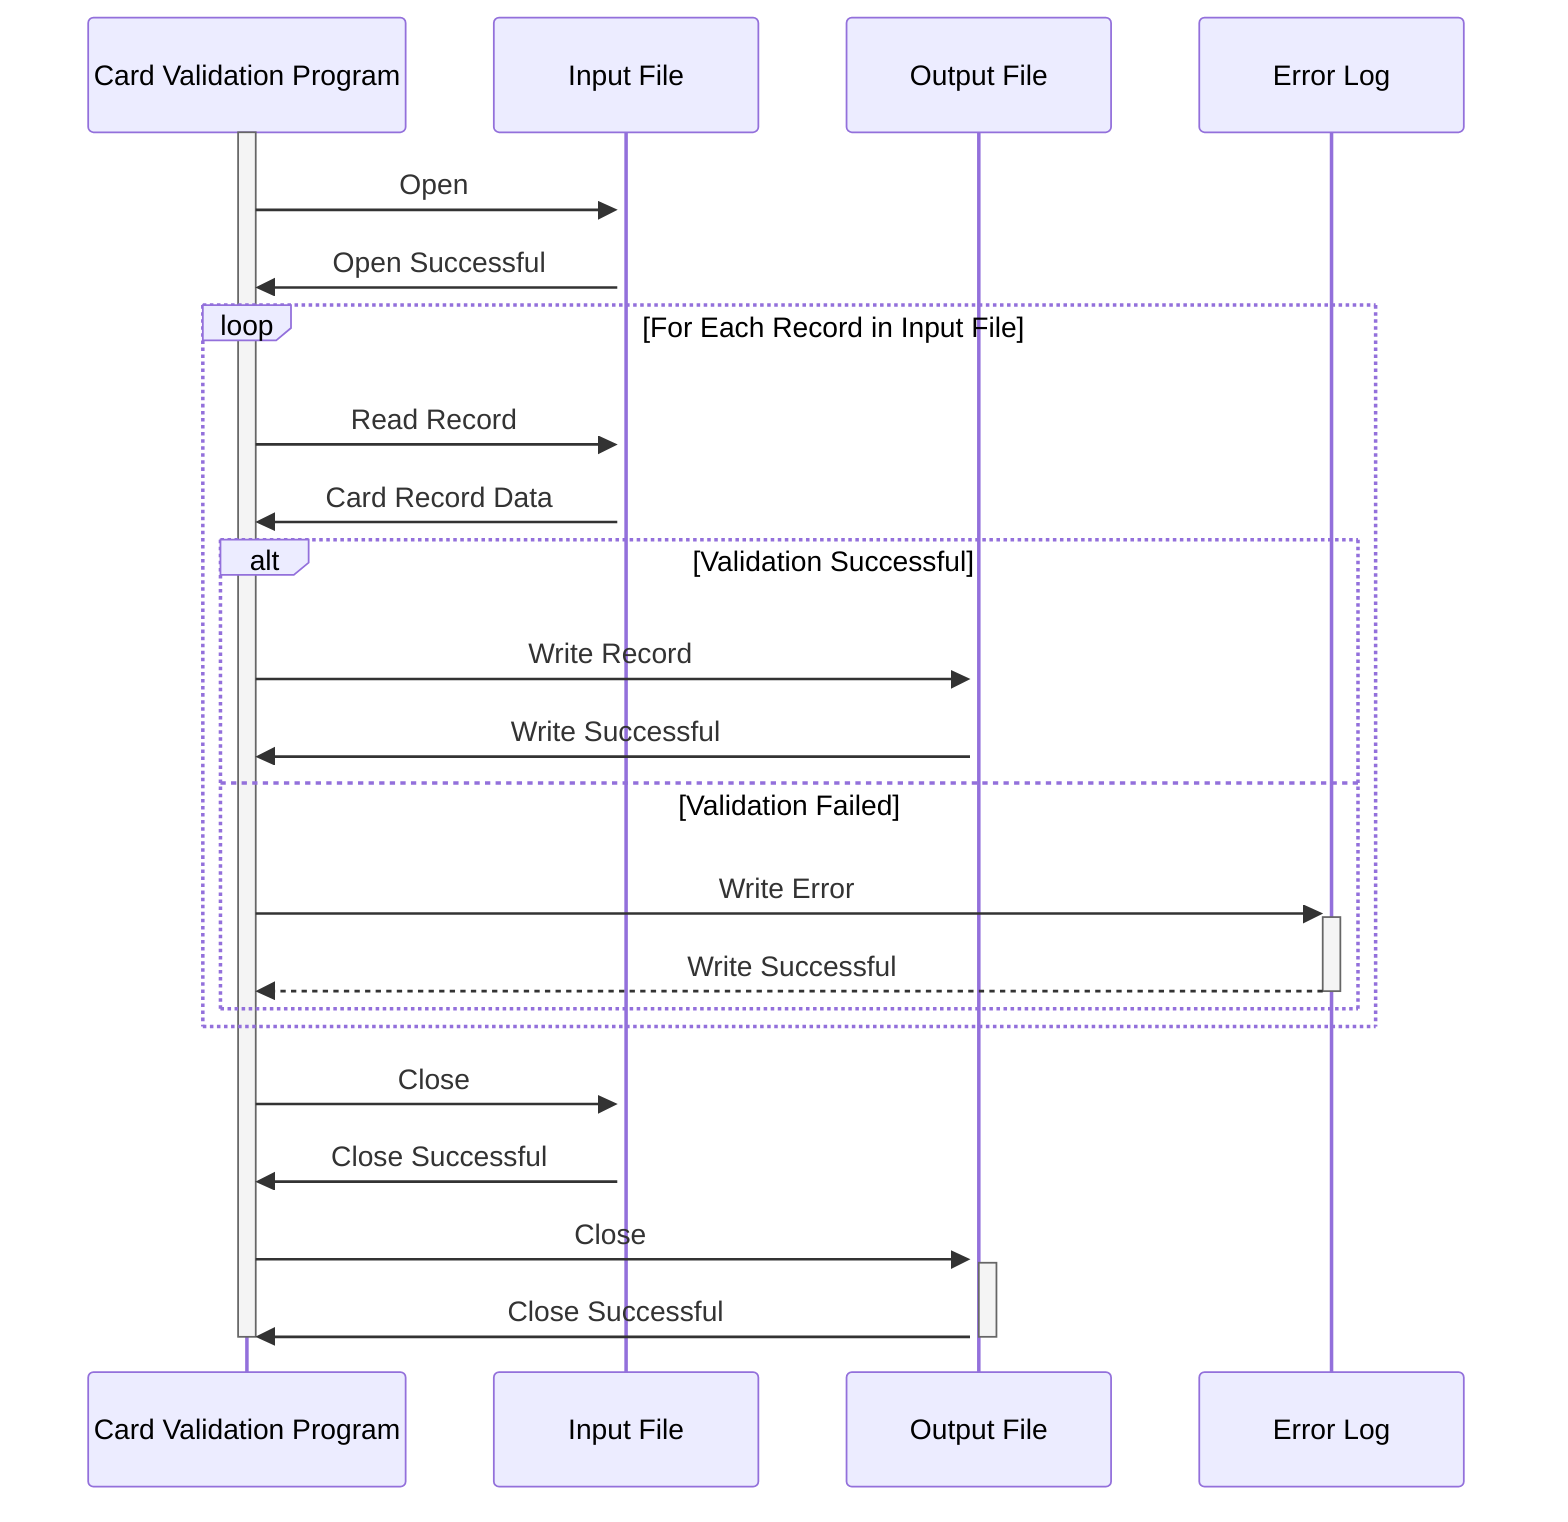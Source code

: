 sequenceDiagram
    %%Indicates the Participants involved in the process
    participant Card Validation Program
    participant Input File
    participant Output File
    participant Error Log

    activate Card Validation Program
    Card Validation Program->>+Input File: Open
    Input File->>Card Validation Program: Open Successful
    
    loop For Each Record in Input File
        Card Validation Program->>+Input File: Read Record
        Input File->>Card Validation Program: Card Record Data
    
        alt Validation Successful
            Card Validation Program->>+Output File: Write Record
            Output File->>Card Validation Program: Write Successful
        else Validation Failed
            Card Validation Program->>+Error Log: Write Error
            Error Log-->>-Card Validation Program: Write Successful
        end
    end

    Card Validation Program->>+Input File: Close
    Input File->>Card Validation Program: Close Successful
    Card Validation Program->>+Output File: Close
    Output File->>-Card Validation Program: Close Successful
    deactivate Card Validation Program